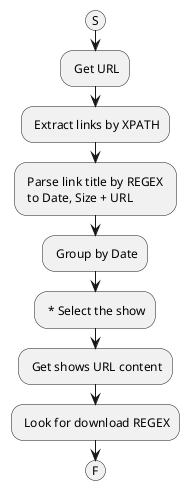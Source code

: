 @startuml

(S)
- Get URL
- Extract links by XPATH
- Parse link title by REGEX \r to Date, Size + URL
- Group by Date
- * Select the show
- Get shows URL content
- Look for download REGEX
(F)

@enduml